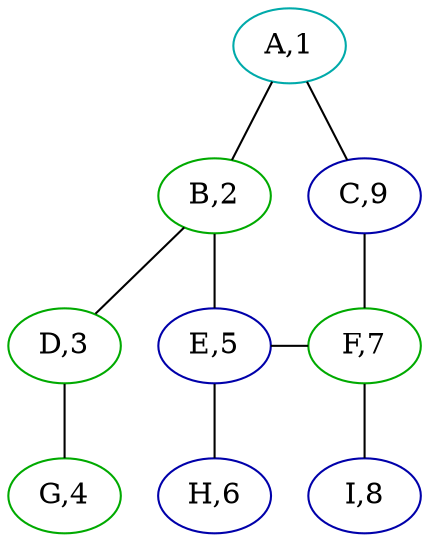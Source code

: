 graph G
{

        "A" [label="A,1",color="#00aaaa"];
        "B" [label="B,2",color="#00aa00"];
        "C" [label="C,9",color="#0000aa"];
        "D" [label="D,3",color="#00aa00"];
        "E" [label="E,5",color="#0000aa"];
        "F" [label="F,7",color="#00aa00"];
        "G" [label="G,4",color="#00aa00"];
        "H" [label="H,6",color="#0000aa"];
        "I" [label="I,8",color="#0000aa"];


	"A" -- "B";
	"C" -- "A";
	
	"B" -- "D";
	"B" -- "E";
	"F" -- "C";

	"D" -- "G";
	"E" -- "H";
	"F" -- "I";

	"E" -- "F";

        { rank=same; "B" "C" }
        { rank=same; "D" "E" "F" }
        { rank=same; "G" "H" "I" }

}
